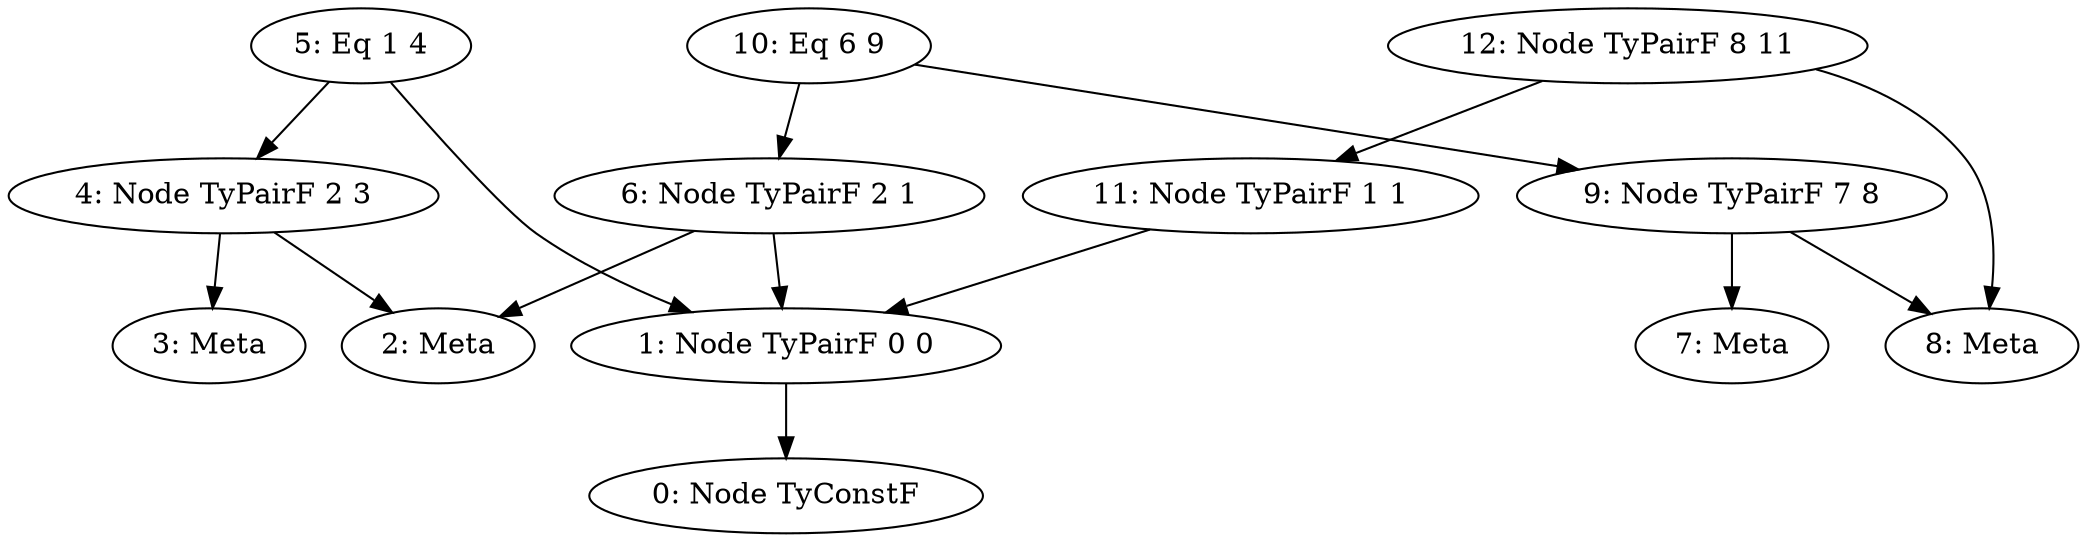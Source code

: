 digraph 
{
  "0" [label="0: Node TyConstF"]
  "1" [label="1: Node TyPairF 0 0"]
  "2" [label="2: Meta"]
  "3" [label="3: Meta"]
  "4" [label="4: Node TyPairF 2 3"]
  "5" [label="5: Eq 1 4"]
  "6" [label="6: Node TyPairF 2 1"]
  "7" [label="7: Meta"]
  "8" [label="8: Meta"]
  "9" [label="9: Node TyPairF 7 8"]
  "10" [label="10: Eq 6 9"]
  "11" [label="11: Node TyPairF 1 1"]
  "12" [label="12: Node TyPairF 8 11"]
  "1" -> "0"
  "4" -> "2"
  "4" -> "3"
  "5" -> "1"
  "5" -> "4"
  "6" -> "1"
  "6" -> "2"
  "9" -> "7"
  "9" -> "8"
  "10" -> "6"
  "10" -> "9"
  "11" -> "1"
  "12" -> "8"
  "12" -> "11"
}

